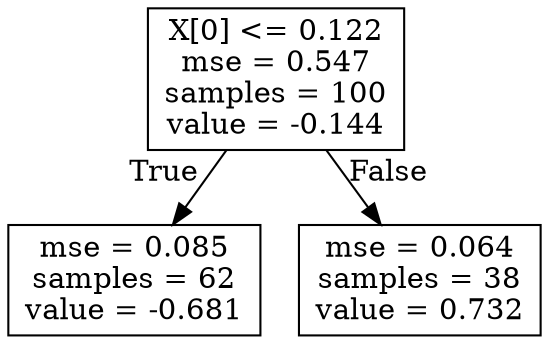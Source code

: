 digraph Tree {
node [shape=box] ;
0 [label="X[0] <= 0.122\nmse = 0.547\nsamples = 100\nvalue = -0.144"] ;
1 [label="mse = 0.085\nsamples = 62\nvalue = -0.681"] ;
0 -> 1 [labeldistance=2.5, labelangle=45, headlabel="True"] ;
2 [label="mse = 0.064\nsamples = 38\nvalue = 0.732"] ;
0 -> 2 [labeldistance=2.5, labelangle=-45, headlabel="False"] ;
}